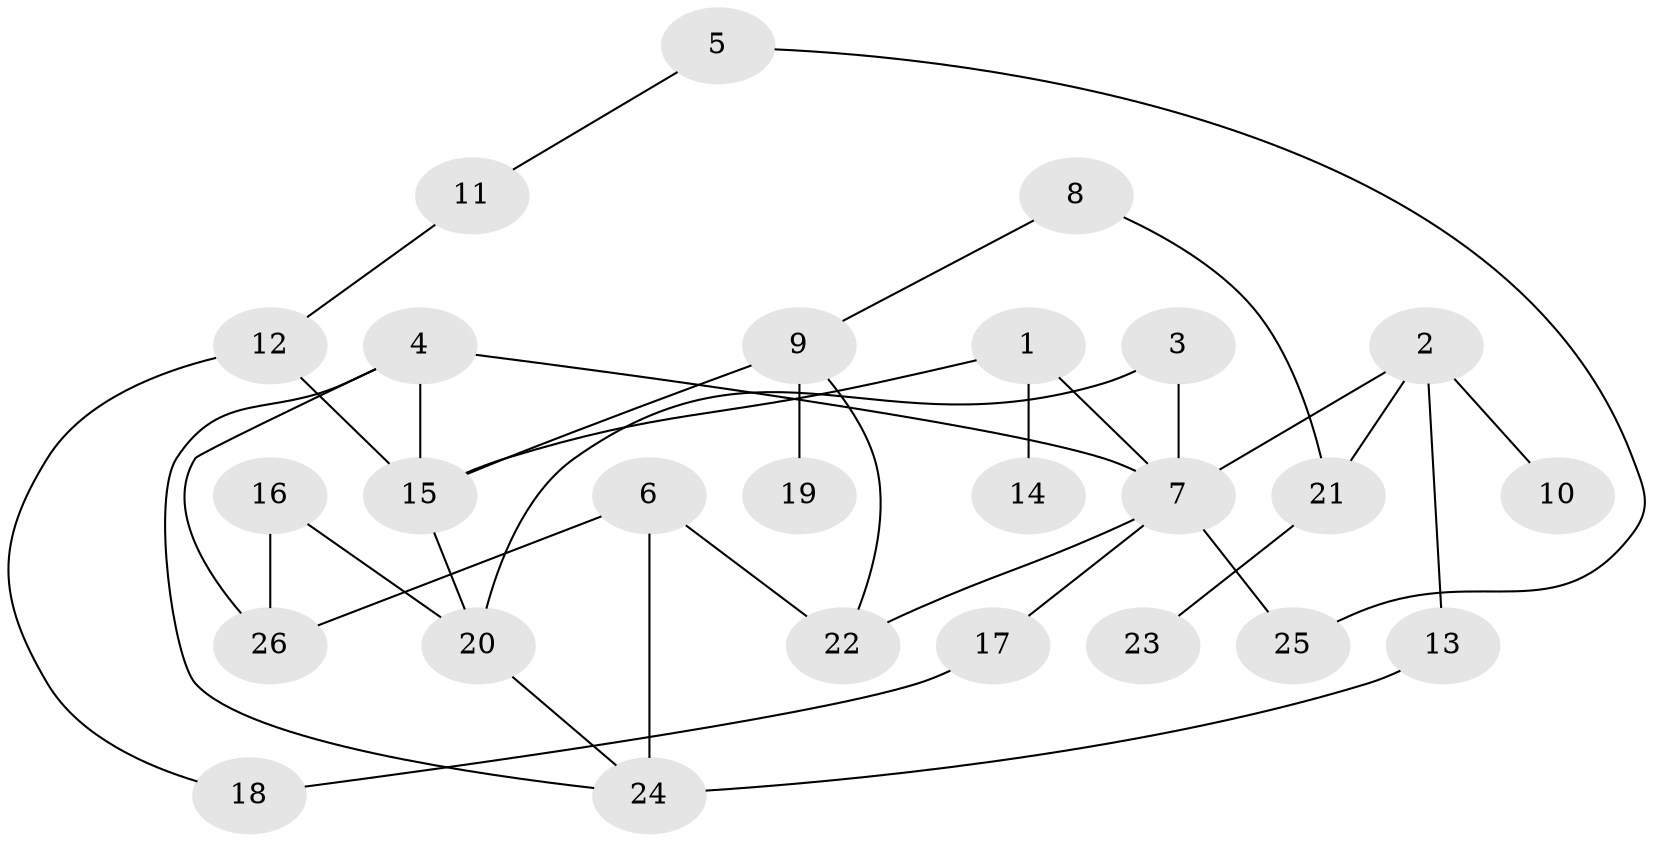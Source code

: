 // original degree distribution, {8: 0.019230769230769232, 3: 0.23076923076923078, 4: 0.07692307692307693, 2: 0.3076923076923077, 5: 0.057692307692307696, 6: 0.019230769230769232, 1: 0.28846153846153844}
// Generated by graph-tools (version 1.1) at 2025/01/03/09/25 03:01:06]
// undirected, 26 vertices, 36 edges
graph export_dot {
graph [start="1"]
  node [color=gray90,style=filled];
  1;
  2;
  3;
  4;
  5;
  6;
  7;
  8;
  9;
  10;
  11;
  12;
  13;
  14;
  15;
  16;
  17;
  18;
  19;
  20;
  21;
  22;
  23;
  24;
  25;
  26;
  1 -- 7 [weight=1.0];
  1 -- 14 [weight=1.0];
  1 -- 15 [weight=1.0];
  2 -- 7 [weight=1.0];
  2 -- 10 [weight=1.0];
  2 -- 13 [weight=1.0];
  2 -- 21 [weight=1.0];
  3 -- 7 [weight=1.0];
  3 -- 20 [weight=1.0];
  4 -- 7 [weight=1.0];
  4 -- 15 [weight=1.0];
  4 -- 24 [weight=1.0];
  4 -- 26 [weight=1.0];
  5 -- 11 [weight=1.0];
  5 -- 25 [weight=1.0];
  6 -- 22 [weight=1.0];
  6 -- 24 [weight=1.0];
  6 -- 26 [weight=1.0];
  7 -- 17 [weight=1.0];
  7 -- 22 [weight=1.0];
  7 -- 25 [weight=1.0];
  8 -- 9 [weight=1.0];
  8 -- 21 [weight=1.0];
  9 -- 15 [weight=1.0];
  9 -- 19 [weight=2.0];
  9 -- 22 [weight=1.0];
  11 -- 12 [weight=1.0];
  12 -- 15 [weight=1.0];
  12 -- 18 [weight=1.0];
  13 -- 24 [weight=2.0];
  15 -- 20 [weight=1.0];
  16 -- 20 [weight=1.0];
  16 -- 26 [weight=1.0];
  17 -- 18 [weight=1.0];
  20 -- 24 [weight=1.0];
  21 -- 23 [weight=1.0];
}
